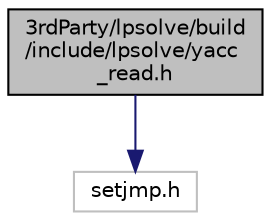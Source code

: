 digraph "3rdParty/lpsolve/build/include/lpsolve/yacc_read.h"
{
  edge [fontname="Helvetica",fontsize="10",labelfontname="Helvetica",labelfontsize="10"];
  node [fontname="Helvetica",fontsize="10",shape=record];
  Node0 [label="3rdParty/lpsolve/build\l/include/lpsolve/yacc\l_read.h",height=0.2,width=0.4,color="black", fillcolor="grey75", style="filled", fontcolor="black"];
  Node0 -> Node1 [color="midnightblue",fontsize="10",style="solid",fontname="Helvetica"];
  Node1 [label="setjmp.h",height=0.2,width=0.4,color="grey75", fillcolor="white", style="filled"];
}
